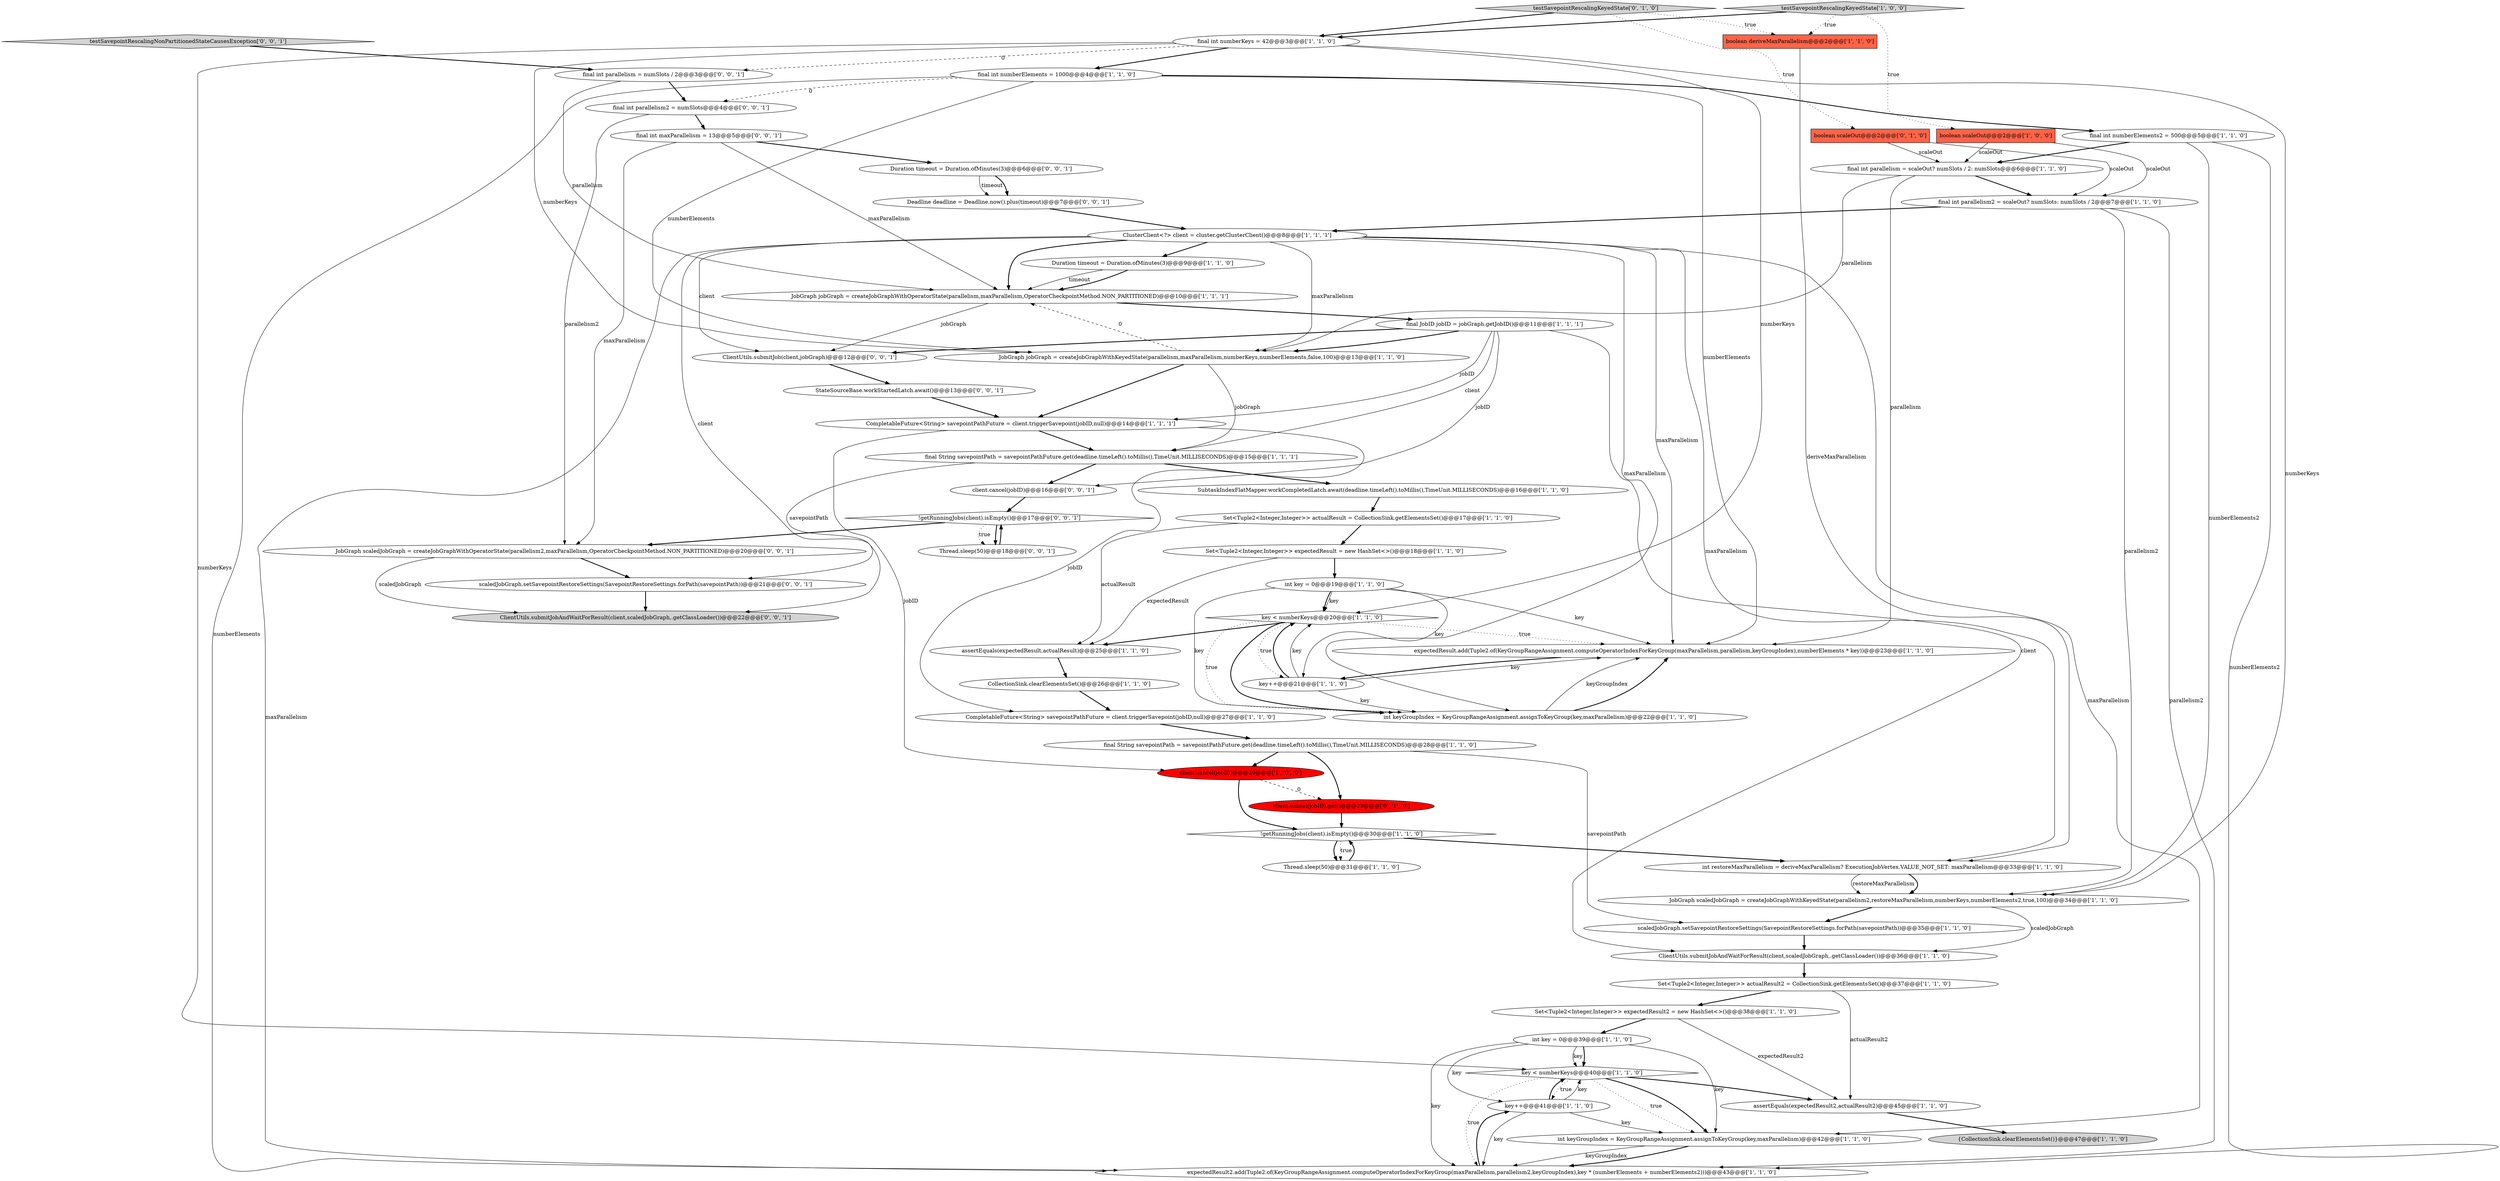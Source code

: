 digraph {
30 [style = filled, label = "{CollectionSink.clearElementsSet()}@@@47@@@['1', '1', '0']", fillcolor = lightgray, shape = ellipse image = "AAA0AAABBB1BBB"];
38 [style = filled, label = "key++@@@41@@@['1', '1', '0']", fillcolor = white, shape = ellipse image = "AAA0AAABBB1BBB"];
55 [style = filled, label = "client.cancel(jobID)@@@16@@@['0', '0', '1']", fillcolor = white, shape = ellipse image = "AAA0AAABBB3BBB"];
15 [style = filled, label = "key < numberKeys@@@40@@@['1', '1', '0']", fillcolor = white, shape = diamond image = "AAA0AAABBB1BBB"];
23 [style = filled, label = "Set<Tuple2<Integer,Integer>> expectedResult2 = new HashSet<>()@@@38@@@['1', '1', '0']", fillcolor = white, shape = ellipse image = "AAA0AAABBB1BBB"];
43 [style = filled, label = "client.cancel(jobID).get()@@@29@@@['0', '1', '0']", fillcolor = red, shape = ellipse image = "AAA1AAABBB2BBB"];
16 [style = filled, label = "CompletableFuture<String> savepointPathFuture = client.triggerSavepoint(jobID,null)@@@27@@@['1', '1', '0']", fillcolor = white, shape = ellipse image = "AAA0AAABBB1BBB"];
40 [style = filled, label = "boolean deriveMaxParallelism@@@2@@@['1', '1', '0']", fillcolor = tomato, shape = box image = "AAA0AAABBB1BBB"];
33 [style = filled, label = "Duration timeout = Duration.ofMinutes(3)@@@9@@@['1', '1', '0']", fillcolor = white, shape = ellipse image = "AAA0AAABBB1BBB"];
51 [style = filled, label = "Thread.sleep(50)@@@18@@@['0', '0', '1']", fillcolor = white, shape = ellipse image = "AAA0AAABBB3BBB"];
9 [style = filled, label = "CollectionSink.clearElementsSet()@@@26@@@['1', '1', '0']", fillcolor = white, shape = ellipse image = "AAA0AAABBB1BBB"];
47 [style = filled, label = "StateSourceBase.workStartedLatch.await()@@@13@@@['0', '0', '1']", fillcolor = white, shape = ellipse image = "AAA0AAABBB3BBB"];
6 [style = filled, label = "key < numberKeys@@@20@@@['1', '1', '0']", fillcolor = white, shape = diamond image = "AAA0AAABBB1BBB"];
10 [style = filled, label = "expectedResult.add(Tuple2.of(KeyGroupRangeAssignment.computeOperatorIndexForKeyGroup(maxParallelism,parallelism,keyGroupIndex),numberElements * key))@@@23@@@['1', '1', '0']", fillcolor = white, shape = ellipse image = "AAA0AAABBB1BBB"];
22 [style = filled, label = "Set<Tuple2<Integer,Integer>> actualResult = CollectionSink.getElementsSet()@@@17@@@['1', '1', '0']", fillcolor = white, shape = ellipse image = "AAA0AAABBB1BBB"];
57 [style = filled, label = "Duration timeout = Duration.ofMinutes(3)@@@6@@@['0', '0', '1']", fillcolor = white, shape = ellipse image = "AAA0AAABBB3BBB"];
39 [style = filled, label = "expectedResult2.add(Tuple2.of(KeyGroupRangeAssignment.computeOperatorIndexForKeyGroup(maxParallelism,parallelism2,keyGroupIndex),key * (numberElements + numberElements2)))@@@43@@@['1', '1', '0']", fillcolor = white, shape = ellipse image = "AAA0AAABBB1BBB"];
34 [style = filled, label = "int restoreMaxParallelism = deriveMaxParallelism? ExecutionJobVertex.VALUE_NOT_SET: maxParallelism@@@33@@@['1', '1', '0']", fillcolor = white, shape = ellipse image = "AAA0AAABBB1BBB"];
17 [style = filled, label = "int key = 0@@@19@@@['1', '1', '0']", fillcolor = white, shape = ellipse image = "AAA0AAABBB1BBB"];
12 [style = filled, label = "final int parallelism2 = scaleOut? numSlots: numSlots / 2@@@7@@@['1', '1', '0']", fillcolor = white, shape = ellipse image = "AAA0AAABBB1BBB"];
5 [style = filled, label = "CompletableFuture<String> savepointPathFuture = client.triggerSavepoint(jobID,null)@@@14@@@['1', '1', '1']", fillcolor = white, shape = ellipse image = "AAA0AAABBB1BBB"];
35 [style = filled, label = "final int numberKeys = 42@@@3@@@['1', '1', '0']", fillcolor = white, shape = ellipse image = "AAA0AAABBB1BBB"];
37 [style = filled, label = "ClientUtils.submitJobAndWaitForResult(client,scaledJobGraph,.getClassLoader())@@@36@@@['1', '1', '0']", fillcolor = white, shape = ellipse image = "AAA0AAABBB1BBB"];
46 [style = filled, label = "Deadline deadline = Deadline.now().plus(timeout)@@@7@@@['0', '0', '1']", fillcolor = white, shape = ellipse image = "AAA0AAABBB3BBB"];
14 [style = filled, label = "int keyGroupIndex = KeyGroupRangeAssignment.assignToKeyGroup(key,maxParallelism)@@@42@@@['1', '1', '0']", fillcolor = white, shape = ellipse image = "AAA0AAABBB1BBB"];
1 [style = filled, label = "ClusterClient<?> client = cluster.getClusterClient()@@@8@@@['1', '1', '1']", fillcolor = white, shape = ellipse image = "AAA0AAABBB1BBB"];
8 [style = filled, label = "assertEquals(expectedResult,actualResult)@@@25@@@['1', '1', '0']", fillcolor = white, shape = ellipse image = "AAA0AAABBB1BBB"];
41 [style = filled, label = "JobGraph scaledJobGraph = createJobGraphWithKeyedState(parallelism2,restoreMaxParallelism,numberKeys,numberElements2,true,100)@@@34@@@['1', '1', '0']", fillcolor = white, shape = ellipse image = "AAA0AAABBB1BBB"];
54 [style = filled, label = "scaledJobGraph.setSavepointRestoreSettings(SavepointRestoreSettings.forPath(savepointPath))@@@21@@@['0', '0', '1']", fillcolor = white, shape = ellipse image = "AAA0AAABBB3BBB"];
42 [style = filled, label = "assertEquals(expectedResult2,actualResult2)@@@45@@@['1', '1', '0']", fillcolor = white, shape = ellipse image = "AAA0AAABBB1BBB"];
26 [style = filled, label = "int key = 0@@@39@@@['1', '1', '0']", fillcolor = white, shape = ellipse image = "AAA0AAABBB1BBB"];
24 [style = filled, label = "final int numberElements = 1000@@@4@@@['1', '1', '0']", fillcolor = white, shape = ellipse image = "AAA0AAABBB1BBB"];
56 [style = filled, label = "final int parallelism2 = numSlots@@@4@@@['0', '0', '1']", fillcolor = white, shape = ellipse image = "AAA0AAABBB3BBB"];
28 [style = filled, label = "key++@@@21@@@['1', '1', '0']", fillcolor = white, shape = ellipse image = "AAA0AAABBB1BBB"];
48 [style = filled, label = "ClientUtils.submitJobAndWaitForResult(client,scaledJobGraph,.getClassLoader())@@@22@@@['0', '0', '1']", fillcolor = lightgray, shape = ellipse image = "AAA0AAABBB3BBB"];
32 [style = filled, label = "Set<Tuple2<Integer,Integer>> expectedResult = new HashSet<>()@@@18@@@['1', '1', '0']", fillcolor = white, shape = ellipse image = "AAA0AAABBB1BBB"];
7 [style = filled, label = "int keyGroupIndex = KeyGroupRangeAssignment.assignToKeyGroup(key,maxParallelism)@@@22@@@['1', '1', '0']", fillcolor = white, shape = ellipse image = "AAA0AAABBB1BBB"];
20 [style = filled, label = "testSavepointRescalingKeyedState['1', '0', '0']", fillcolor = lightgray, shape = diamond image = "AAA0AAABBB1BBB"];
36 [style = filled, label = "!getRunningJobs(client).isEmpty()@@@30@@@['1', '1', '0']", fillcolor = white, shape = diamond image = "AAA0AAABBB1BBB"];
59 [style = filled, label = "testSavepointRescalingNonPartitionedStateCausesException['0', '0', '1']", fillcolor = lightgray, shape = diamond image = "AAA0AAABBB3BBB"];
50 [style = filled, label = "JobGraph scaledJobGraph = createJobGraphWithOperatorState(parallelism2,maxParallelism,OperatorCheckpointMethod.NON_PARTITIONED)@@@20@@@['0', '0', '1']", fillcolor = white, shape = ellipse image = "AAA0AAABBB3BBB"];
0 [style = filled, label = "JobGraph jobGraph = createJobGraphWithOperatorState(parallelism,maxParallelism,OperatorCheckpointMethod.NON_PARTITIONED)@@@10@@@['1', '1', '1']", fillcolor = white, shape = ellipse image = "AAA0AAABBB1BBB"];
13 [style = filled, label = "JobGraph jobGraph = createJobGraphWithKeyedState(parallelism,maxParallelism,numberKeys,numberElements,false,100)@@@13@@@['1', '1', '0']", fillcolor = white, shape = ellipse image = "AAA0AAABBB1BBB"];
19 [style = filled, label = "final int numberElements2 = 500@@@5@@@['1', '1', '0']", fillcolor = white, shape = ellipse image = "AAA0AAABBB1BBB"];
31 [style = filled, label = "final JobID jobID = jobGraph.getJobID()@@@11@@@['1', '1', '1']", fillcolor = white, shape = ellipse image = "AAA0AAABBB1BBB"];
53 [style = filled, label = "final int parallelism = numSlots / 2@@@3@@@['0', '0', '1']", fillcolor = white, shape = ellipse image = "AAA0AAABBB3BBB"];
58 [style = filled, label = "final int maxParallelism = 13@@@5@@@['0', '0', '1']", fillcolor = white, shape = ellipse image = "AAA0AAABBB3BBB"];
45 [style = filled, label = "testSavepointRescalingKeyedState['0', '1', '0']", fillcolor = lightgray, shape = diamond image = "AAA0AAABBB2BBB"];
21 [style = filled, label = "boolean scaleOut@@@2@@@['1', '0', '0']", fillcolor = tomato, shape = box image = "AAA0AAABBB1BBB"];
4 [style = filled, label = "final String savepointPath = savepointPathFuture.get(deadline.timeLeft().toMillis(),TimeUnit.MILLISECONDS)@@@15@@@['1', '1', '1']", fillcolor = white, shape = ellipse image = "AAA0AAABBB1BBB"];
2 [style = filled, label = "final String savepointPath = savepointPathFuture.get(deadline.timeLeft().toMillis(),TimeUnit.MILLISECONDS)@@@28@@@['1', '1', '0']", fillcolor = white, shape = ellipse image = "AAA0AAABBB1BBB"];
29 [style = filled, label = "scaledJobGraph.setSavepointRestoreSettings(SavepointRestoreSettings.forPath(savepointPath))@@@35@@@['1', '1', '0']", fillcolor = white, shape = ellipse image = "AAA0AAABBB1BBB"];
25 [style = filled, label = "Thread.sleep(50)@@@31@@@['1', '1', '0']", fillcolor = white, shape = ellipse image = "AAA0AAABBB1BBB"];
11 [style = filled, label = "client.cancel(jobID)@@@29@@@['1', '0', '0']", fillcolor = red, shape = ellipse image = "AAA1AAABBB1BBB"];
44 [style = filled, label = "boolean scaleOut@@@2@@@['0', '1', '0']", fillcolor = tomato, shape = box image = "AAA0AAABBB2BBB"];
18 [style = filled, label = "Set<Tuple2<Integer,Integer>> actualResult2 = CollectionSink.getElementsSet()@@@37@@@['1', '1', '0']", fillcolor = white, shape = ellipse image = "AAA0AAABBB1BBB"];
27 [style = filled, label = "SubtaskIndexFlatMapper.workCompletedLatch.await(deadline.timeLeft().toMillis(),TimeUnit.MILLISECONDS)@@@16@@@['1', '1', '0']", fillcolor = white, shape = ellipse image = "AAA0AAABBB1BBB"];
49 [style = filled, label = "ClientUtils.submitJob(client,jobGraph)@@@12@@@['0', '0', '1']", fillcolor = white, shape = ellipse image = "AAA0AAABBB3BBB"];
52 [style = filled, label = "!getRunningJobs(client).isEmpty()@@@17@@@['0', '0', '1']", fillcolor = white, shape = diamond image = "AAA0AAABBB3BBB"];
3 [style = filled, label = "final int parallelism = scaleOut? numSlots / 2: numSlots@@@6@@@['1', '1', '0']", fillcolor = white, shape = ellipse image = "AAA0AAABBB1BBB"];
0->49 [style = solid, label="jobGraph"];
5->11 [style = solid, label="jobID"];
28->6 [style = bold, label=""];
28->10 [style = solid, label="key"];
38->15 [style = solid, label="key"];
52->51 [style = dotted, label="true"];
38->15 [style = bold, label=""];
20->40 [style = dotted, label="true"];
18->42 [style = solid, label="actualResult2"];
11->36 [style = bold, label=""];
9->16 [style = bold, label=""];
12->41 [style = solid, label="parallelism2"];
13->0 [style = dashed, label="0"];
33->0 [style = bold, label=""];
57->46 [style = solid, label="timeout"];
45->40 [style = dotted, label="true"];
1->33 [style = bold, label=""];
26->15 [style = bold, label=""];
14->39 [style = solid, label="keyGroupIndex"];
39->38 [style = bold, label=""];
19->39 [style = solid, label="numberElements2"];
11->43 [style = dashed, label="0"];
17->10 [style = solid, label="key"];
50->54 [style = bold, label=""];
45->35 [style = bold, label=""];
12->39 [style = solid, label="parallelism2"];
31->5 [style = solid, label="jobID"];
19->3 [style = bold, label=""];
40->34 [style = solid, label="deriveMaxParallelism"];
57->46 [style = bold, label=""];
24->19 [style = bold, label=""];
31->37 [style = solid, label="client"];
58->50 [style = solid, label="maxParallelism"];
41->37 [style = solid, label="scaledJobGraph"];
25->36 [style = bold, label=""];
50->48 [style = solid, label="scaledJobGraph"];
5->16 [style = solid, label="jobID"];
32->8 [style = solid, label="expectedResult"];
22->32 [style = bold, label=""];
1->0 [style = bold, label=""];
45->44 [style = dotted, label="true"];
15->14 [style = dotted, label="true"];
44->3 [style = solid, label="scaleOut"];
4->54 [style = solid, label="savepointPath"];
12->1 [style = bold, label=""];
27->22 [style = bold, label=""];
1->7 [style = solid, label="maxParallelism"];
56->58 [style = bold, label=""];
13->4 [style = solid, label="jobGraph"];
3->13 [style = solid, label="parallelism"];
36->25 [style = bold, label=""];
28->6 [style = solid, label="key"];
35->15 [style = solid, label="numberKeys"];
28->7 [style = solid, label="key"];
13->5 [style = bold, label=""];
6->7 [style = dotted, label="true"];
38->39 [style = solid, label="key"];
53->56 [style = bold, label=""];
35->13 [style = solid, label="numberKeys"];
52->51 [style = bold, label=""];
6->7 [style = bold, label=""];
14->39 [style = bold, label=""];
24->10 [style = solid, label="numberElements"];
2->29 [style = solid, label="savepointPath"];
32->17 [style = bold, label=""];
2->43 [style = bold, label=""];
0->31 [style = bold, label=""];
26->39 [style = solid, label="key"];
24->56 [style = dashed, label="0"];
31->55 [style = solid, label="jobID"];
18->23 [style = bold, label=""];
15->14 [style = bold, label=""];
17->6 [style = bold, label=""];
23->42 [style = solid, label="expectedResult2"];
44->12 [style = solid, label="scaleOut"];
21->12 [style = solid, label="scaleOut"];
31->13 [style = bold, label=""];
43->36 [style = bold, label=""];
17->6 [style = solid, label="key"];
58->57 [style = bold, label=""];
56->50 [style = solid, label="parallelism2"];
31->49 [style = bold, label=""];
29->37 [style = bold, label=""];
3->12 [style = bold, label=""];
51->52 [style = bold, label=""];
3->10 [style = solid, label="parallelism"];
35->24 [style = bold, label=""];
59->53 [style = bold, label=""];
6->10 [style = dotted, label="true"];
5->4 [style = bold, label=""];
1->10 [style = solid, label="maxParallelism"];
47->5 [style = bold, label=""];
7->10 [style = solid, label="keyGroupIndex"];
17->7 [style = solid, label="key"];
52->50 [style = bold, label=""];
1->39 [style = solid, label="maxParallelism"];
38->14 [style = solid, label="key"];
55->52 [style = bold, label=""];
19->41 [style = solid, label="numberElements2"];
53->0 [style = solid, label="parallelism"];
2->11 [style = bold, label=""];
1->14 [style = solid, label="maxParallelism"];
36->34 [style = bold, label=""];
22->8 [style = solid, label="actualResult"];
33->0 [style = solid, label="timeout"];
35->41 [style = solid, label="numberKeys"];
10->28 [style = bold, label=""];
7->10 [style = bold, label=""];
15->39 [style = dotted, label="true"];
41->29 [style = bold, label=""];
17->28 [style = solid, label="key"];
23->26 [style = bold, label=""];
24->39 [style = solid, label="numberElements"];
1->49 [style = solid, label="client"];
54->48 [style = bold, label=""];
34->41 [style = bold, label=""];
20->21 [style = dotted, label="true"];
1->48 [style = solid, label="client"];
16->2 [style = bold, label=""];
1->13 [style = solid, label="maxParallelism"];
31->4 [style = solid, label="client"];
24->13 [style = solid, label="numberElements"];
35->6 [style = solid, label="numberKeys"];
49->47 [style = bold, label=""];
6->28 [style = dotted, label="true"];
26->15 [style = solid, label="key"];
34->41 [style = solid, label="restoreMaxParallelism"];
15->42 [style = bold, label=""];
46->1 [style = bold, label=""];
42->30 [style = bold, label=""];
58->0 [style = solid, label="maxParallelism"];
4->27 [style = bold, label=""];
6->8 [style = bold, label=""];
26->14 [style = solid, label="key"];
8->9 [style = bold, label=""];
21->3 [style = solid, label="scaleOut"];
37->18 [style = bold, label=""];
15->38 [style = dotted, label="true"];
4->55 [style = bold, label=""];
1->34 [style = solid, label="maxParallelism"];
20->35 [style = bold, label=""];
26->38 [style = solid, label="key"];
36->25 [style = dotted, label="true"];
35->53 [style = dashed, label="0"];
}
